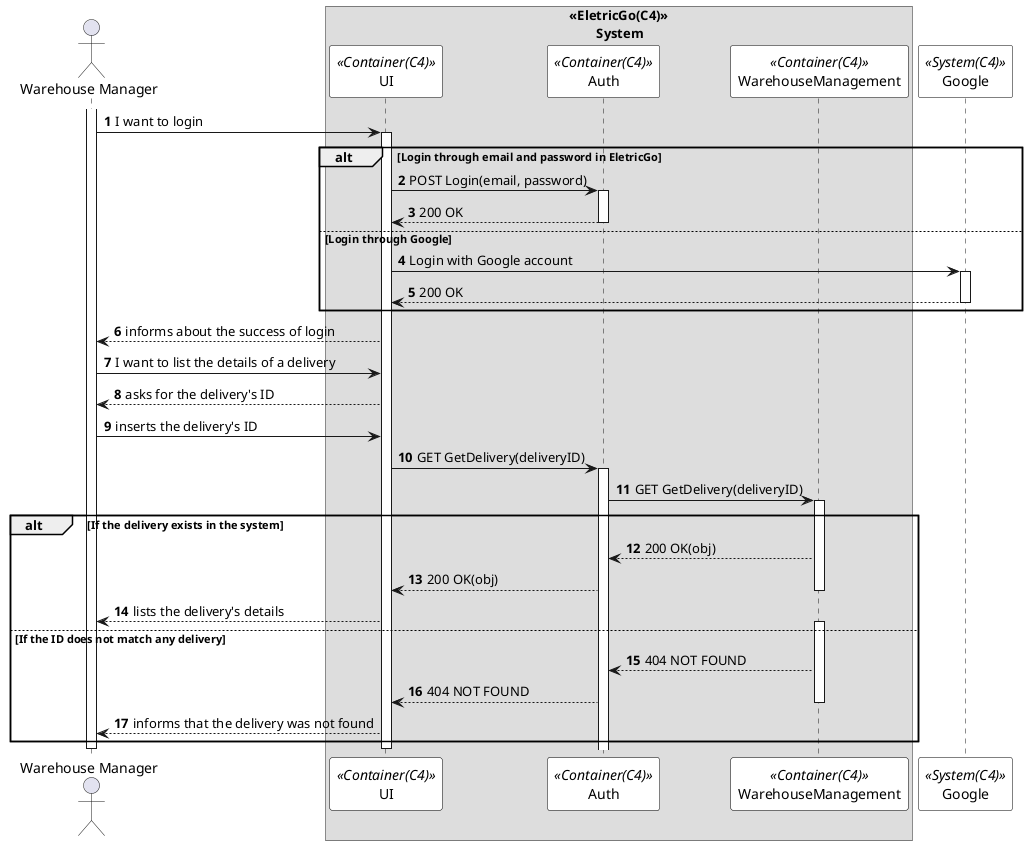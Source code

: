 @startuml getDeliveryByIDSD
autonumber

skinparam sequence {
ParticipantBorderColor black
ParticipantBackgroundColor white
}

actor "Warehouse Manager" as admin

box "<<EletricGo(C4)>>\n\tSystem"
participant UI as UI <<Container(C4)>>
participant Auth as AUTH <<Container(C4)>>
participant WarehouseManagement as WM <<Container(C4)>>
end box

participant Google as Google <<System(C4)>>


activate admin
admin->UI: I want to login
activate UI

alt Login through email and password in EletricGo

UI -> AUTH: POST Login(email, password)
activate AUTH

AUTH --> UI: 200 OK
deactivate AUTH

else Login through Google

UI -> Google: Login with Google account
activate Google
Google --> UI: 200 OK
deactivate Google

end



UI --> admin: informs about the success of login

admin -> UI: I want to list the details of a delivery


UI --> admin: asks for the delivery's ID


admin -> UI: inserts the delivery's ID


UI -> AUTH: GET GetDelivery(deliveryID)
activate AUTH

AUTH -> WM: GET GetDelivery(deliveryID)
activate WM

alt If the delivery exists in the system
WM --> AUTH: 200 OK(obj)
AUTH --> UI: 200 OK(obj)
deactivate WM

UI --> admin: lists the delivery's details

else If the ID does not match any delivery

activate WM
WM --> AUTH: 404 NOT FOUND
AUTH --> UI: 404 NOT FOUND
deactivate WM

UI --> admin: informs that the delivery was not found
end

deactivate UI
deactivate admin

@enduml